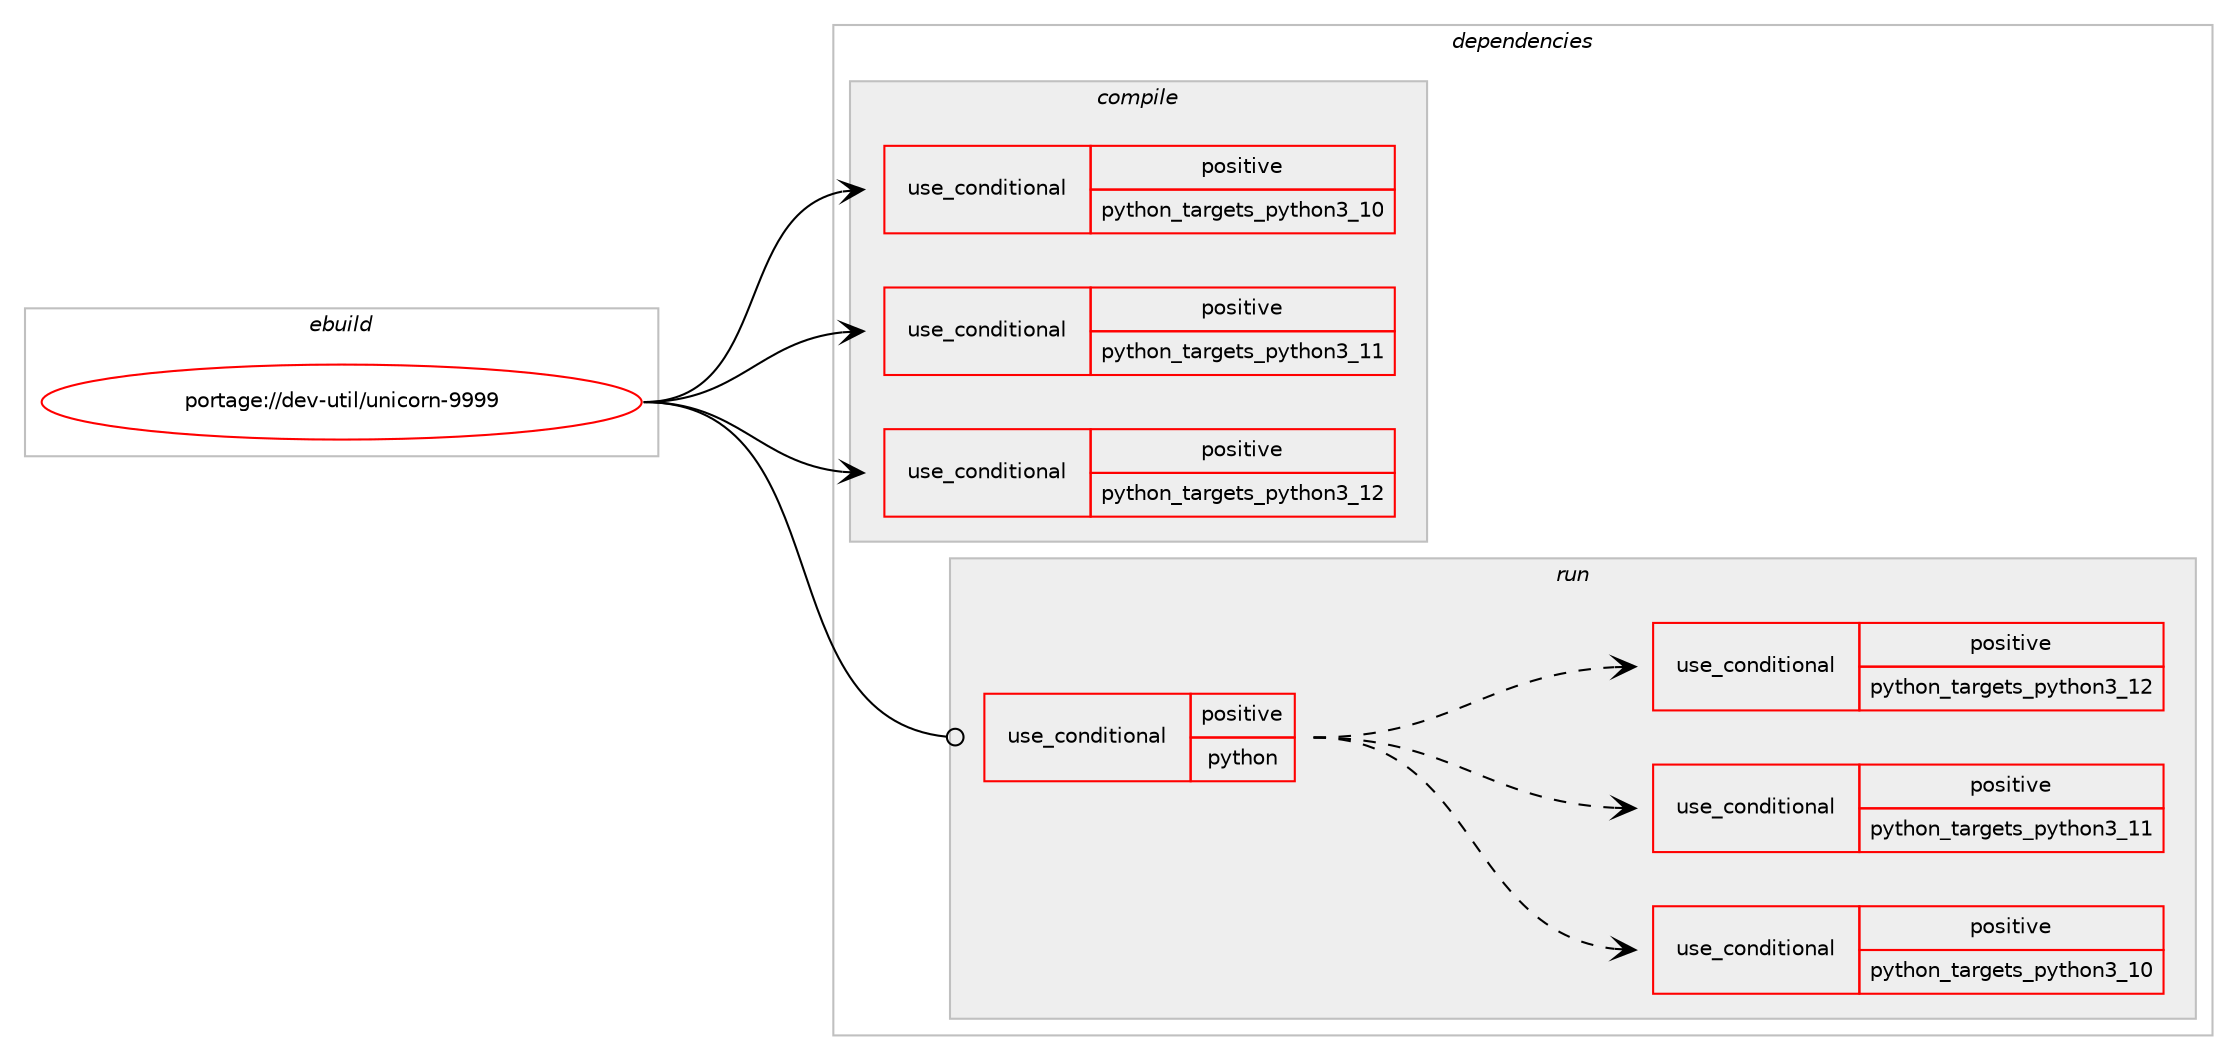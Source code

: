 digraph prolog {

# *************
# Graph options
# *************

newrank=true;
concentrate=true;
compound=true;
graph [rankdir=LR,fontname=Helvetica,fontsize=10,ranksep=1.5];#, ranksep=2.5, nodesep=0.2];
edge  [arrowhead=vee];
node  [fontname=Helvetica,fontsize=10];

# **********
# The ebuild
# **********

subgraph cluster_leftcol {
color=gray;
rank=same;
label=<<i>ebuild</i>>;
id [label="portage://dev-util/unicorn-9999", color=red, width=4, href="../dev-util/unicorn-9999.svg"];
}

# ****************
# The dependencies
# ****************

subgraph cluster_midcol {
color=gray;
label=<<i>dependencies</i>>;
subgraph cluster_compile {
fillcolor="#eeeeee";
style=filled;
label=<<i>compile</i>>;
subgraph cond60429 {
dependency112262 [label=<<TABLE BORDER="0" CELLBORDER="1" CELLSPACING="0" CELLPADDING="4"><TR><TD ROWSPAN="3" CELLPADDING="10">use_conditional</TD></TR><TR><TD>positive</TD></TR><TR><TD>python_targets_python3_10</TD></TR></TABLE>>, shape=none, color=red];
# *** BEGIN UNKNOWN DEPENDENCY TYPE (TODO) ***
# dependency112262 -> package_dependency(portage://dev-util/unicorn-9999,install,no,dev-lang,python,none,[,,],[slot(3.10)],[])
# *** END UNKNOWN DEPENDENCY TYPE (TODO) ***

}
id:e -> dependency112262:w [weight=20,style="solid",arrowhead="vee"];
subgraph cond60430 {
dependency112263 [label=<<TABLE BORDER="0" CELLBORDER="1" CELLSPACING="0" CELLPADDING="4"><TR><TD ROWSPAN="3" CELLPADDING="10">use_conditional</TD></TR><TR><TD>positive</TD></TR><TR><TD>python_targets_python3_11</TD></TR></TABLE>>, shape=none, color=red];
# *** BEGIN UNKNOWN DEPENDENCY TYPE (TODO) ***
# dependency112263 -> package_dependency(portage://dev-util/unicorn-9999,install,no,dev-lang,python,none,[,,],[slot(3.11)],[])
# *** END UNKNOWN DEPENDENCY TYPE (TODO) ***

}
id:e -> dependency112263:w [weight=20,style="solid",arrowhead="vee"];
subgraph cond60431 {
dependency112264 [label=<<TABLE BORDER="0" CELLBORDER="1" CELLSPACING="0" CELLPADDING="4"><TR><TD ROWSPAN="3" CELLPADDING="10">use_conditional</TD></TR><TR><TD>positive</TD></TR><TR><TD>python_targets_python3_12</TD></TR></TABLE>>, shape=none, color=red];
# *** BEGIN UNKNOWN DEPENDENCY TYPE (TODO) ***
# dependency112264 -> package_dependency(portage://dev-util/unicorn-9999,install,no,dev-lang,python,none,[,,],[slot(3.12)],[])
# *** END UNKNOWN DEPENDENCY TYPE (TODO) ***

}
id:e -> dependency112264:w [weight=20,style="solid",arrowhead="vee"];
# *** BEGIN UNKNOWN DEPENDENCY TYPE (TODO) ***
# id -> package_dependency(portage://dev-util/unicorn-9999,install,no,dev-libs,glib,none,[,,],[slot(2)],[])
# *** END UNKNOWN DEPENDENCY TYPE (TODO) ***

}
subgraph cluster_compileandrun {
fillcolor="#eeeeee";
style=filled;
label=<<i>compile and run</i>>;
}
subgraph cluster_run {
fillcolor="#eeeeee";
style=filled;
label=<<i>run</i>>;
subgraph cond60432 {
dependency112265 [label=<<TABLE BORDER="0" CELLBORDER="1" CELLSPACING="0" CELLPADDING="4"><TR><TD ROWSPAN="3" CELLPADDING="10">use_conditional</TD></TR><TR><TD>positive</TD></TR><TR><TD>python</TD></TR></TABLE>>, shape=none, color=red];
subgraph cond60433 {
dependency112266 [label=<<TABLE BORDER="0" CELLBORDER="1" CELLSPACING="0" CELLPADDING="4"><TR><TD ROWSPAN="3" CELLPADDING="10">use_conditional</TD></TR><TR><TD>positive</TD></TR><TR><TD>python_targets_python3_10</TD></TR></TABLE>>, shape=none, color=red];
# *** BEGIN UNKNOWN DEPENDENCY TYPE (TODO) ***
# dependency112266 -> package_dependency(portage://dev-util/unicorn-9999,run,no,dev-lang,python,none,[,,],[slot(3.10)],[])
# *** END UNKNOWN DEPENDENCY TYPE (TODO) ***

}
dependency112265:e -> dependency112266:w [weight=20,style="dashed",arrowhead="vee"];
subgraph cond60434 {
dependency112267 [label=<<TABLE BORDER="0" CELLBORDER="1" CELLSPACING="0" CELLPADDING="4"><TR><TD ROWSPAN="3" CELLPADDING="10">use_conditional</TD></TR><TR><TD>positive</TD></TR><TR><TD>python_targets_python3_11</TD></TR></TABLE>>, shape=none, color=red];
# *** BEGIN UNKNOWN DEPENDENCY TYPE (TODO) ***
# dependency112267 -> package_dependency(portage://dev-util/unicorn-9999,run,no,dev-lang,python,none,[,,],[slot(3.11)],[])
# *** END UNKNOWN DEPENDENCY TYPE (TODO) ***

}
dependency112265:e -> dependency112267:w [weight=20,style="dashed",arrowhead="vee"];
subgraph cond60435 {
dependency112268 [label=<<TABLE BORDER="0" CELLBORDER="1" CELLSPACING="0" CELLPADDING="4"><TR><TD ROWSPAN="3" CELLPADDING="10">use_conditional</TD></TR><TR><TD>positive</TD></TR><TR><TD>python_targets_python3_12</TD></TR></TABLE>>, shape=none, color=red];
# *** BEGIN UNKNOWN DEPENDENCY TYPE (TODO) ***
# dependency112268 -> package_dependency(portage://dev-util/unicorn-9999,run,no,dev-lang,python,none,[,,],[slot(3.12)],[])
# *** END UNKNOWN DEPENDENCY TYPE (TODO) ***

}
dependency112265:e -> dependency112268:w [weight=20,style="dashed",arrowhead="vee"];
}
id:e -> dependency112265:w [weight=20,style="solid",arrowhead="odot"];
}
}

# **************
# The candidates
# **************

subgraph cluster_choices {
rank=same;
color=gray;
label=<<i>candidates</i>>;

}

}
